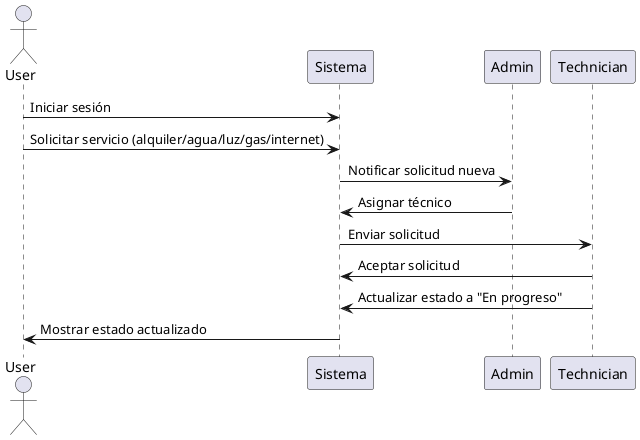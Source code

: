 @startuml sequence_alquilero

actor User
participant "Sistema" as S
participant "Admin" as A
participant "Technician" as T

User -> S : Iniciar sesión
User -> S : Solicitar servicio (alquiler/agua/luz/gas/internet)
S -> A : Notificar solicitud nueva
A -> S : Asignar técnico
S -> T : Enviar solicitud
T -> S : Aceptar solicitud
T -> S : Actualizar estado a "En progreso"
S -> User : Mostrar estado actualizado

@enduml
